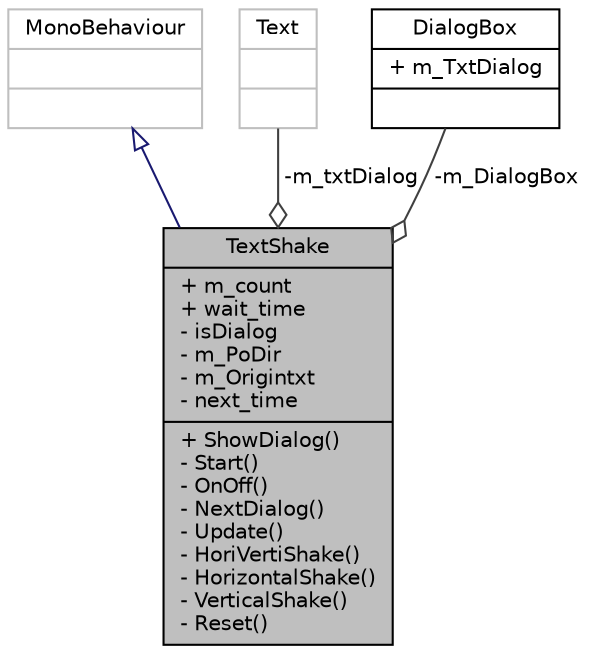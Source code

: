 digraph "TextShake"
{
 // LATEX_PDF_SIZE
  edge [fontname="Helvetica",fontsize="10",labelfontname="Helvetica",labelfontsize="10"];
  node [fontname="Helvetica",fontsize="10",shape=record];
  Node1 [label="{TextShake\n|+ m_count\l+ wait_time\l- isDialog\l- m_PoDir\l- m_Origintxt\l- next_time\l|+ ShowDialog()\l- Start()\l- OnOff()\l- NextDialog()\l- Update()\l- HoriVertiShake()\l- HorizontalShake()\l- VerticalShake()\l- Reset()\l}",height=0.2,width=0.4,color="black", fillcolor="grey75", style="filled", fontcolor="black",tooltip=" "];
  Node2 -> Node1 [dir="back",color="midnightblue",fontsize="10",style="solid",arrowtail="onormal",fontname="Helvetica"];
  Node2 [label="{MonoBehaviour\n||}",height=0.2,width=0.4,color="grey75", fillcolor="white", style="filled",tooltip=" "];
  Node3 -> Node1 [color="grey25",fontsize="10",style="solid",label=" -m_txtDialog" ,arrowhead="odiamond",fontname="Helvetica"];
  Node3 [label="{Text\n||}",height=0.2,width=0.4,color="grey75", fillcolor="white", style="filled",tooltip=" "];
  Node4 -> Node1 [color="grey25",fontsize="10",style="solid",label=" -m_DialogBox" ,arrowhead="odiamond",fontname="Helvetica"];
  Node4 [label="{DialogBox\n|+ m_TxtDialog\l|}",height=0.2,width=0.4,color="black", fillcolor="white", style="filled",URL="$class_dialog_box.html",tooltip=" "];
}
